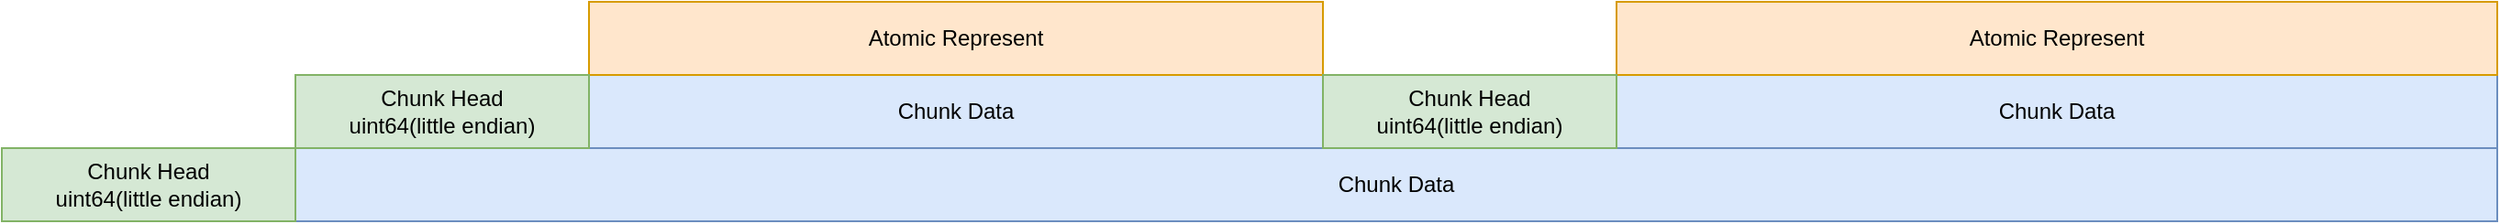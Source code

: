 <mxfile version="25.0.2">
  <diagram name="第 1 页" id="_5rNQp9DrVljcLZ6eNeV">
    <mxGraphModel dx="1420" dy="827" grid="1" gridSize="10" guides="1" tooltips="1" connect="1" arrows="1" fold="1" page="1" pageScale="1" pageWidth="1200" pageHeight="1600" math="0" shadow="0">
      <root>
        <mxCell id="0" />
        <mxCell id="1" parent="0" />
        <mxCell id="yY378XC3B-W8pHZmDGaJ-5" value="Chunk Data" style="rounded=0;whiteSpace=wrap;html=1;fillColor=#dae8fc;strokeColor=#6c8ebf;" vertex="1" parent="1">
          <mxGeometry x="560" y="400" width="1200" height="40" as="geometry" />
        </mxCell>
        <mxCell id="yY378XC3B-W8pHZmDGaJ-9" value="" style="group" vertex="1" connectable="0" parent="1">
          <mxGeometry x="1280" y="320" width="480" height="80" as="geometry" />
        </mxCell>
        <mxCell id="yY378XC3B-W8pHZmDGaJ-7" value="Chunk Data" style="rounded=0;whiteSpace=wrap;html=1;fillColor=#dae8fc;strokeColor=#6c8ebf;" vertex="1" parent="yY378XC3B-W8pHZmDGaJ-9">
          <mxGeometry y="40" width="480" height="40" as="geometry" />
        </mxCell>
        <mxCell id="yY378XC3B-W8pHZmDGaJ-8" value="Atomic Represent" style="rounded=0;whiteSpace=wrap;html=1;fillColor=#ffe6cc;strokeColor=#d79b00;" vertex="1" parent="yY378XC3B-W8pHZmDGaJ-9">
          <mxGeometry width="480" height="40" as="geometry" />
        </mxCell>
        <mxCell id="yY378XC3B-W8pHZmDGaJ-10" value="" style="group" vertex="1" connectable="0" parent="1">
          <mxGeometry x="720" y="320" width="400" height="80" as="geometry" />
        </mxCell>
        <mxCell id="yY378XC3B-W8pHZmDGaJ-3" value="Chunk Data" style="rounded=0;whiteSpace=wrap;html=1;fillColor=#dae8fc;strokeColor=#6c8ebf;" vertex="1" parent="yY378XC3B-W8pHZmDGaJ-10">
          <mxGeometry y="40" width="400" height="40" as="geometry" />
        </mxCell>
        <mxCell id="yY378XC3B-W8pHZmDGaJ-4" value="Atomic Represent" style="rounded=0;whiteSpace=wrap;html=1;fillColor=#ffe6cc;strokeColor=#d79b00;" vertex="1" parent="yY378XC3B-W8pHZmDGaJ-10">
          <mxGeometry width="400" height="40" as="geometry" />
        </mxCell>
        <mxCell id="yY378XC3B-W8pHZmDGaJ-11" value="Chunk Head&lt;div&gt;uint64(&lt;span style=&quot;background-color: initial;&quot;&gt;little endian)&lt;/span&gt;&lt;/div&gt;" style="rounded=0;whiteSpace=wrap;html=1;fillColor=#d5e8d4;strokeColor=#82b366;" vertex="1" parent="1">
          <mxGeometry x="400" y="400" width="160" height="40" as="geometry" />
        </mxCell>
        <mxCell id="yY378XC3B-W8pHZmDGaJ-13" value="Chunk Head&lt;div&gt;uint64(&lt;span style=&quot;background-color: initial;&quot;&gt;little endian)&lt;/span&gt;&lt;/div&gt;" style="rounded=0;whiteSpace=wrap;html=1;fillColor=#d5e8d4;strokeColor=#82b366;" vertex="1" parent="1">
          <mxGeometry x="560" y="360" width="160" height="40" as="geometry" />
        </mxCell>
        <mxCell id="yY378XC3B-W8pHZmDGaJ-14" value="Chunk Head&lt;div&gt;uint64(&lt;span style=&quot;background-color: initial;&quot;&gt;little endian)&lt;/span&gt;&lt;/div&gt;" style="rounded=0;whiteSpace=wrap;html=1;fillColor=#d5e8d4;strokeColor=#82b366;" vertex="1" parent="1">
          <mxGeometry x="1120" y="360" width="160" height="40" as="geometry" />
        </mxCell>
      </root>
    </mxGraphModel>
  </diagram>
</mxfile>
